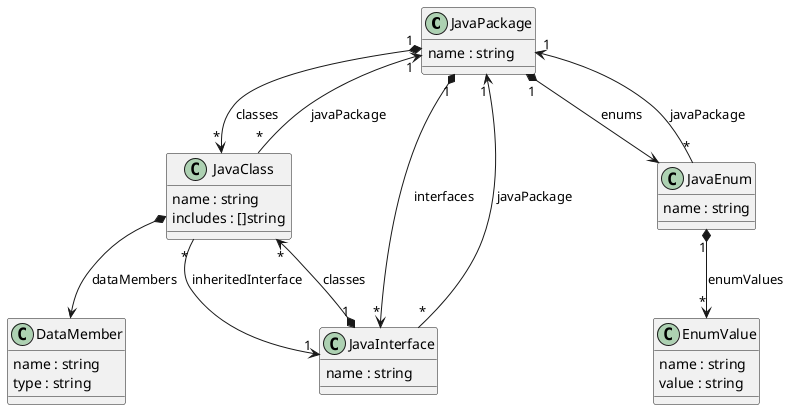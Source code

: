 @startuml "java-class"

class JavaPackage {
    {field} name : string
}

class JavaClass {
    {field} name : string
    {field} includes : []string
}

JavaClass "*" --> "1" JavaPackage : javaPackage
JavaPackage "1" *--> "*" JavaClass : classes

class DataMember {
    {field} name : string
    {field} type : string
}

JavaClass *--> DataMember : dataMembers

class JavaEnum {
    {field} name : string
}

class EnumValue {
    {field} name : string
    {field} value : string
}

JavaEnum "1" *--> "*" EnumValue : enumValues
JavaPackage "1" *--> JavaEnum : enums
JavaEnum "*" --> "1" JavaPackage : javaPackage

class JavaInterface {
    {field} name : string
}

JavaInterface "*" --> "1" JavaPackage : javaPackage
JavaPackage "1" *--> "*" JavaInterface : interfaces
JavaClass "*" --> "1" JavaInterface : inheritedInterface
JavaInterface "1" *--> "*" JavaClass : classes

@enduml